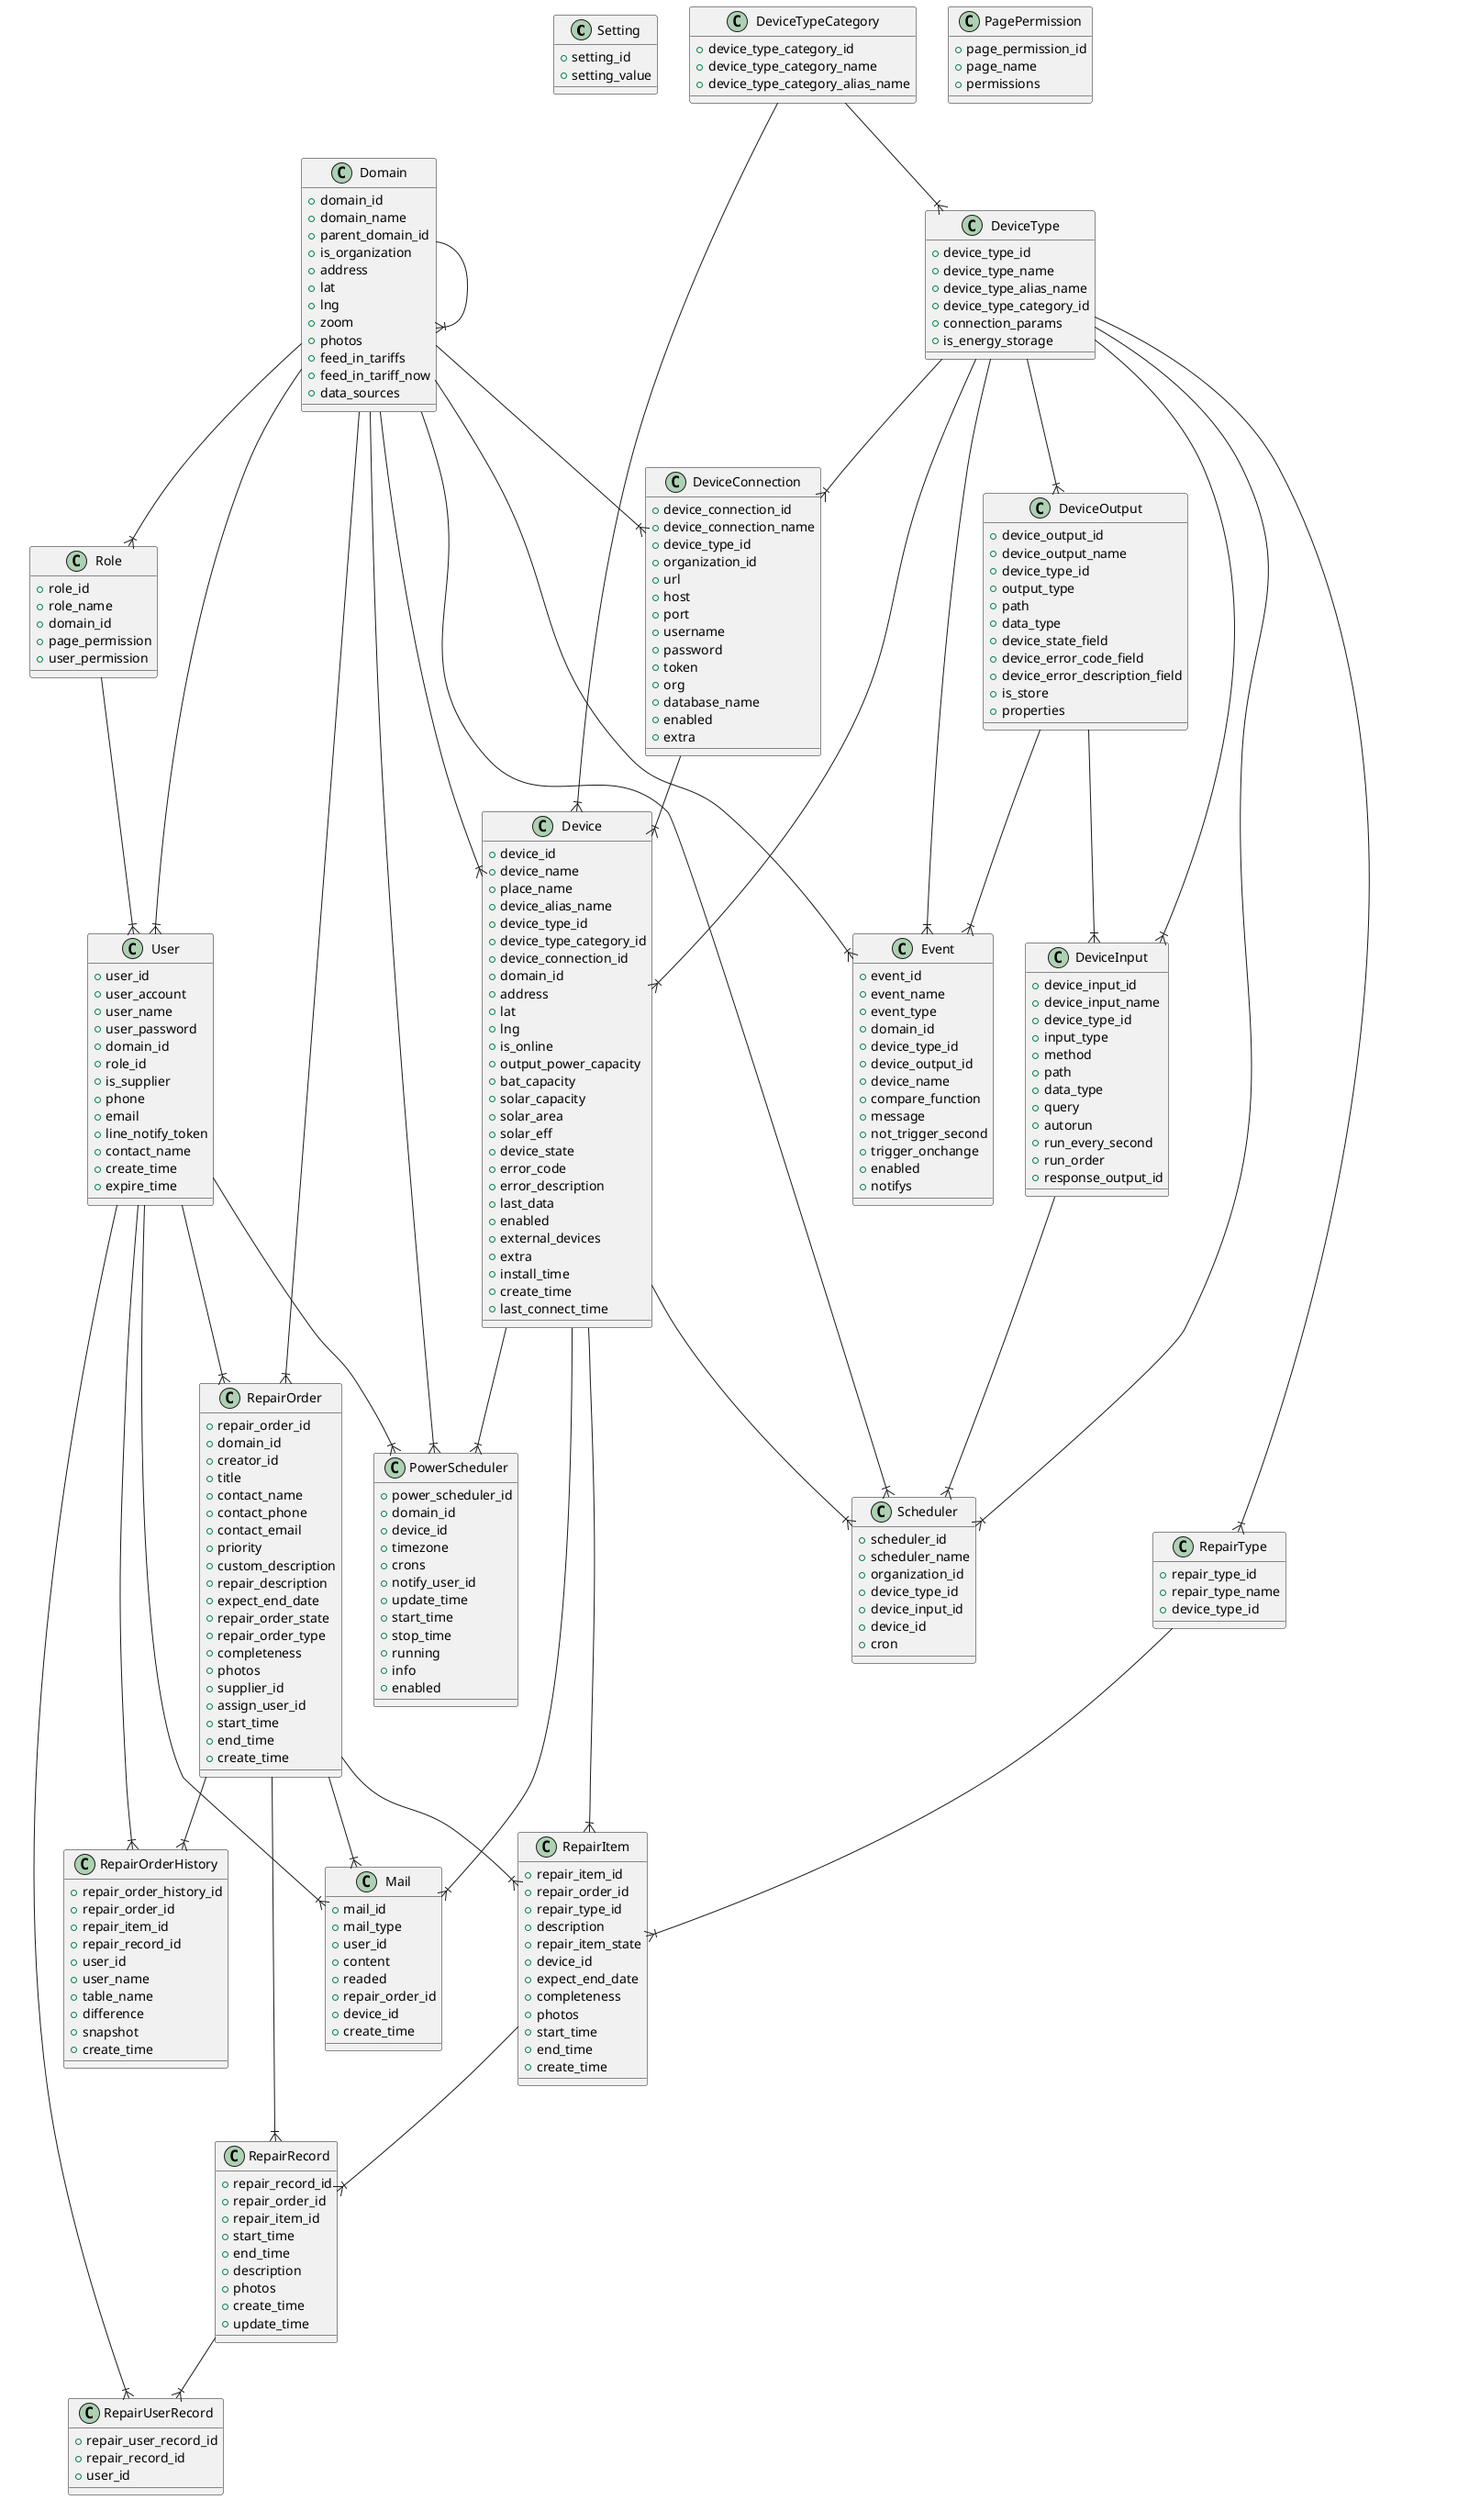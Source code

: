 @startuml
class Setting {
  + setting_id
  + setting_value
}

class Domain {
  + domain_id
  + domain_name
  + parent_domain_id
  + is_organization
  + address
  + lat
  + lng
  + zoom
  + photos
  + feed_in_tariffs
  + feed_in_tariff_now
  + data_sources
}

class Role {
  + role_id
  + role_name
  + domain_id
  + page_permission
  + user_permission
}

class PagePermission {
  + page_permission_id
  + page_name
  + permissions
}

class User {
  + user_id
  + user_account
  + user_name
  + user_password
  + domain_id
  + role_id
  + is_supplier
  + phone
  + email
  + line_notify_token
  + contact_name
  + create_time
  + expire_time
}

class DeviceTypeCategory {
  + device_type_category_id
  + device_type_category_name
  + device_type_category_alias_name
}

class DeviceType {
  + device_type_id
  + device_type_name
  + device_type_alias_name
  + device_type_category_id
  + connection_params
  + is_energy_storage
}

class DeviceConnection {
  + device_connection_id
  + device_connection_name
  + device_type_id
  + organization_id
  + url
  + host
  + port
  + username
  + password
  + token
  + org
  + database_name
  + enabled
  + extra
}

class DeviceOutput {
  + device_output_id
  + device_output_name
  + device_type_id
  + output_type
  + path
  + data_type
  + device_state_field
  + device_error_code_field
  + device_error_description_field
  + is_store
  + properties
}

class DeviceInput {
  + device_input_id
  + device_input_name
  + device_type_id
  + input_type
  + method
  + path
  + data_type
  + query
  + autorun
  + run_every_second
  + run_order
  + response_output_id
}

class Device {
  + device_id
  + device_name
  + place_name
  + device_alias_name
  + device_type_id
  + device_type_category_id
  + device_connection_id
  + domain_id
  + address
  + lat
  + lng
  + is_online
  + output_power_capacity
  + bat_capacity
  + solar_capacity
  + solar_area
  + solar_eff
  + device_state
  + error_code
  + error_description
  + last_data
  + enabled
  + external_devices
  + extra
  + install_time
  + create_time
  + last_connect_time
}

class PowerScheduler {
  + power_scheduler_id
  + domain_id
  + device_id
  + timezone
  + crons
  + notify_user_id
  + update_time
  + start_time
  + stop_time
  + running
  + info
  + enabled
}

class Scheduler {
  + scheduler_id
  + scheduler_name
  + organization_id
  + device_type_id
  + device_input_id
  + device_id
  + cron
}

class RepairType {
  + repair_type_id
  + repair_type_name
  + device_type_id
}

class RepairOrder {
  + repair_order_id
  + domain_id
  + creator_id
  + title
  + contact_name
  + contact_phone
  + contact_email
  + priority
  + custom_description
  + repair_description
  + expect_end_date
  + repair_order_state
  + repair_order_type
  + completeness
  + photos
  + supplier_id
  + assign_user_id
  + start_time
  + end_time
  + create_time
}

class RepairOrderHistory {
  + repair_order_history_id
  + repair_order_id
  + repair_item_id
  + repair_record_id
  + user_id
  + user_name
  + table_name
  + difference
  + snapshot
  + create_time
}

class RepairItem {
  + repair_item_id
  + repair_order_id
  + repair_type_id
  + description
  + repair_item_state
  + device_id
  + expect_end_date
  + completeness
  + photos
  + start_time
  + end_time
  + create_time
}

class RepairRecord {
  + repair_record_id
  + repair_order_id
  + repair_item_id
  + start_time
  + end_time
  + description
  + photos
  + create_time
  + update_time
}

class RepairUserRecord {
  + repair_user_record_id
  + repair_record_id
  + user_id
}

class Mail {
  + mail_id
  + mail_type
  + user_id
  + content
  + readed
  + repair_order_id
  + device_id
  + create_time
}

class Event {
  + event_id
  + event_name
  + event_type
  + domain_id
  + device_type_id
  + device_output_id
  + device_name
  + compare_function
  + message
  + not_trigger_second
  + trigger_onchange
  + enabled
  + notifys
}

Domain --|{ Domain
Domain --|{ Role
Domain --|{ User
Domain --|{ DeviceConnection
Domain --|{ Device
Domain --|{ PowerScheduler
Domain --|{ Scheduler
Domain --|{ RepairOrder
Domain --|{ Event
Role --|{ User
User --|{ PowerScheduler
User --|{ RepairOrder
User --|{ RepairOrderHistory
User --|{ RepairUserRecord
User --|{ Mail
DeviceTypeCategory --|{ DeviceType
DeviceTypeCategory --|{ Device
DeviceType --|{ DeviceConnection
DeviceType --|{ DeviceOutput
DeviceType --|{ DeviceInput
DeviceType --|{ Device
DeviceType --|{ Scheduler
DeviceType --|{ RepairType
DeviceType --|{ Event
DeviceConnection --|{ Device
DeviceOutput --|{ DeviceInput
DeviceOutput --|{ Event
DeviceInput --|{ Scheduler
Device --|{ PowerScheduler
Device --|{ Scheduler
Device --|{ RepairItem
Device --|{ Mail
RepairType --|{ RepairItem
RepairOrder --|{ RepairOrderHistory
RepairOrder --|{ RepairItem
RepairOrder --|{ RepairRecord
RepairOrder --|{ Mail
RepairItem --|{ RepairRecord
RepairRecord --|{ RepairUserRecord
@enduml